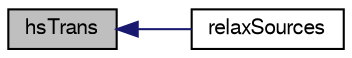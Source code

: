 digraph "hsTrans"
{
  bgcolor="transparent";
  edge [fontname="FreeSans",fontsize="10",labelfontname="FreeSans",labelfontsize="10"];
  node [fontname="FreeSans",fontsize="10",shape=record];
  rankdir="LR";
  Node1 [label="hsTrans",height=0.2,width=0.4,color="black", fillcolor="grey75", style="filled" fontcolor="black"];
  Node1 -> Node2 [dir="back",color="midnightblue",fontsize="10",style="solid",fontname="FreeSans"];
  Node2 [label="relaxSources",height=0.2,width=0.4,color="black",URL="$a02519.html#a513557e0b75f538dafa50a7dd91aafcf",tooltip="Apply relaxation to (steady state) cloud sources. "];
}
